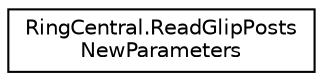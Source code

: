 digraph "Graphical Class Hierarchy"
{
 // LATEX_PDF_SIZE
  edge [fontname="Helvetica",fontsize="10",labelfontname="Helvetica",labelfontsize="10"];
  node [fontname="Helvetica",fontsize="10",shape=record];
  rankdir="LR";
  Node0 [label="RingCentral.ReadGlipPosts\lNewParameters",height=0.2,width=0.4,color="black", fillcolor="white", style="filled",URL="$classRingCentral_1_1ReadGlipPostsNewParameters.html",tooltip="Query parameters for operation readGlipPostsNew"];
}
